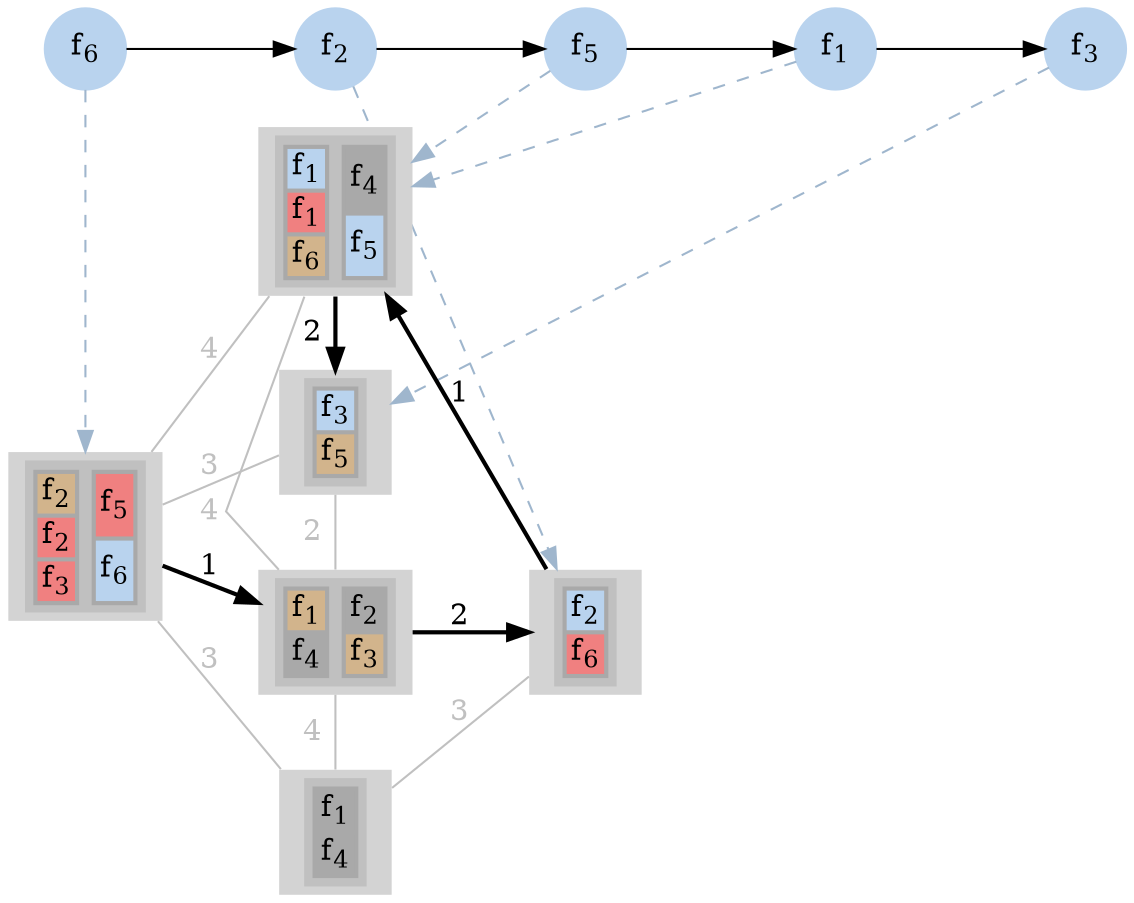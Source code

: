 digraph G
{
ranksep = "equally"
rankdir = LR
subgraph sfc
{
node [shape=circle]
{rank = same; f6; };
{rank = same; f2; };
{rank = same; f5; };
{rank = same; f1; };
{rank = same; f3; };
f6[style=filled label=<f<SUB>6</SUB>> color="slategray2"]
f2[style=filled label=<f<SUB>2</SUB>> color="slategray2"]
f5[style=filled label=<f<SUB>5</SUB>> color="slategray2"]
f1[style=filled label=<f<SUB>1</SUB>> color="slategray2"]
f3[style=filled label=<f<SUB>3</SUB>> color="slategray2"]
f6 -> f2
f2 -> f5
f5 -> f1
f1 -> f3
}
subgraph network
{
node [shape=none]
{rank = same; 1; };
{rank = same; 2; 3; 5; 6; };
{rank = same; 4; };
1[style=filled
label=<
<TABLE BORDER="0" BGCOLOR="gray">
<TR>
<TD>
<TABLE BORDER="0" BGCOLOR="darkgray">
<TR><TD PORT="f4" BGCOLOR="tan">f<SUB>2</SUB></TD></TR>
<TR><TD PORT="f4" BGCOLOR="lightcoral">f<SUB>2</SUB></TD></TR>
<TR><TD PORT="f7" BGCOLOR="lightcoral">f<SUB>3</SUB></TD></TR>
</TABLE>
</TD>
<TD>
<TABLE BORDER="0" BGCOLOR="darkgray">
<TR><TD PORT="f13" BGCOLOR="lightcoral">f<SUB>5</SUB></TD></TR>
<TR><TD PORT="f18" BGCOLOR="slategray2">f<SUB>6</SUB></TD></TR>
</TABLE>
</TD>
</TR>
</TABLE>>]

4[style=filled
label=<
<TABLE BORDER="0" BGCOLOR="gray">
<TR>
<TD>
<TABLE BORDER="0" BGCOLOR="darkgray">
<TR><TD PORT="f5" BGCOLOR="slategray2">f<SUB>2</SUB></TD></TR>
<TR><TD PORT="f17" BGCOLOR="lightcoral">f<SUB>6</SUB></TD></TR>
</TABLE>
</TD>
</TR>
</TABLE>>]

4[style=filled
label=<
<TABLE BORDER="0" BGCOLOR="gray">
<TR>
<TD>
<TABLE BORDER="0" BGCOLOR="darkgray">
<TR><TD PORT="f5" BGCOLOR="slategray2">f<SUB>2</SUB></TD></TR>
<TR><TD PORT="f17" BGCOLOR="lightcoral">f<SUB>6</SUB></TD></TR>
</TABLE>
</TD>
</TR>
</TABLE>>]

3[style=filled
label=<
<TABLE BORDER="0" BGCOLOR="gray">
<TR>
<TD>
<TABLE BORDER="0" BGCOLOR="darkgray">
<TR><TD PORT="f1" BGCOLOR="slategray2">f<SUB>1</SUB></TD></TR>
<TR><TD PORT="f1" BGCOLOR="lightcoral">f<SUB>1</SUB></TD></TR>
<TR><TD PORT="f16" BGCOLOR="tan">f<SUB>6</SUB></TD></TR>
</TABLE>
</TD>
<TD>
<TABLE BORDER="0" BGCOLOR="darkgray">
<TR><TD PORT="f10" BGCOLOR="darkgray">f<SUB>4</SUB></TD></TR>
<TR><TD PORT="f14" BGCOLOR="slategray2">f<SUB>5</SUB></TD></TR>
</TABLE>
</TD>
</TR>
</TABLE>>]

3[style=filled
label=<
<TABLE BORDER="0" BGCOLOR="gray">
<TR>
<TD>
<TABLE BORDER="0" BGCOLOR="darkgray">
<TR><TD PORT="f1" BGCOLOR="slategray2">f<SUB>1</SUB></TD></TR>
<TR><TD PORT="f1" BGCOLOR="lightcoral">f<SUB>1</SUB></TD></TR>
<TR><TD PORT="f16" BGCOLOR="tan">f<SUB>6</SUB></TD></TR>
</TABLE>
</TD>
<TD>
<TABLE BORDER="0" BGCOLOR="darkgray">
<TR><TD PORT="f10" BGCOLOR="darkgray">f<SUB>4</SUB></TD></TR>
<TR><TD PORT="f14" BGCOLOR="slategray2">f<SUB>5</SUB></TD></TR>
</TABLE>
</TD>
</TR>
</TABLE>>]

3[style=filled
label=<
<TABLE BORDER="0" BGCOLOR="gray">
<TR>
<TD>
<TABLE BORDER="0" BGCOLOR="darkgray">
<TR><TD PORT="f1" BGCOLOR="slategray2">f<SUB>1</SUB></TD></TR>
<TR><TD PORT="f1" BGCOLOR="lightcoral">f<SUB>1</SUB></TD></TR>
<TR><TD PORT="f16" BGCOLOR="tan">f<SUB>6</SUB></TD></TR>
</TABLE>
</TD>
<TD>
<TABLE BORDER="0" BGCOLOR="darkgray">
<TR><TD PORT="f10" BGCOLOR="darkgray">f<SUB>4</SUB></TD></TR>
<TR><TD PORT="f14" BGCOLOR="slategray2">f<SUB>5</SUB></TD></TR>
</TABLE>
</TD>
</TR>
</TABLE>>]

2[style=filled
label=<
<TABLE BORDER="0" BGCOLOR="gray">
<TR>
<TD>
<TABLE BORDER="0" BGCOLOR="darkgray">
<TR><TD PORT="f8" BGCOLOR="slategray2">f<SUB>3</SUB></TD></TR>
<TR><TD PORT="f15" BGCOLOR="tan">f<SUB>5</SUB></TD></TR>
</TABLE>
</TD>
</TR>
</TABLE>>]

5[style=filled
label=<
<TABLE BORDER="0" BGCOLOR="gray">
<TR>
<TD>
<TABLE BORDER="0" BGCOLOR="darkgray">
<TR><TD PORT="f2" BGCOLOR="tan">f<SUB>1</SUB></TD></TR>
<TR><TD PORT="f11" BGCOLOR="darkgray">f<SUB>4</SUB></TD></TR>
</TABLE>
</TD>
<TD>
<TABLE BORDER="0" BGCOLOR="darkgray">
<TR><TD PORT="f6" BGCOLOR="darkgray">f<SUB>2</SUB></TD></TR>
<TR><TD PORT="f9" BGCOLOR="tan">f<SUB>3</SUB></TD></TR>
</TABLE>
</TD>
</TR>
</TABLE>>]

6[style=filled
label=<
<TABLE BORDER="0" BGCOLOR="gray">
<TR>
<TD>
<TABLE BORDER="0" BGCOLOR="darkgray">
<TR><TD PORT="f3" BGCOLOR="darkgray">f<SUB>1</SUB></TD></TR>
<TR><TD PORT="f12" BGCOLOR="darkgray">f<SUB>4</SUB></TD></TR>
</TABLE>
</TD>
</TR>
</TABLE>>]

1 -> 5[label="1" color="black" penwidth=2]
5 -> 4[label="2" color="black" penwidth=2]
4 -> 3[label="1" color="black" penwidth=2]
3 -> 2[label="2" color="black" penwidth=2]
1 -> 2[label="3" color="gray" fontcolor="gray" dir = none]
1 -> 3[label="4" color="gray" fontcolor="gray" dir = none]
1 -> 6[label="3" color="gray" fontcolor="gray" dir = none]
2 -> 5[label="2" color="gray" fontcolor="gray" dir = none]
3 -> 5[label="4" color="gray" fontcolor="gray" dir = none]
4 -> 6[label="3" color="gray" fontcolor="gray" dir = none]
5 -> 6[label="4" color="gray" fontcolor="gray" dir = none]
}
splines=false
f6 -> 1[color="slategray3" style=dashed constraint=false]
f2 -> 4[color="slategray3" style=dashed constraint=false]
f5 -> 3[color="slategray3" style=dashed constraint=false]
f1 -> 3[color="slategray3" style=dashed constraint=false]
f3 -> 2[color="slategray3" style=dashed constraint=false]
}